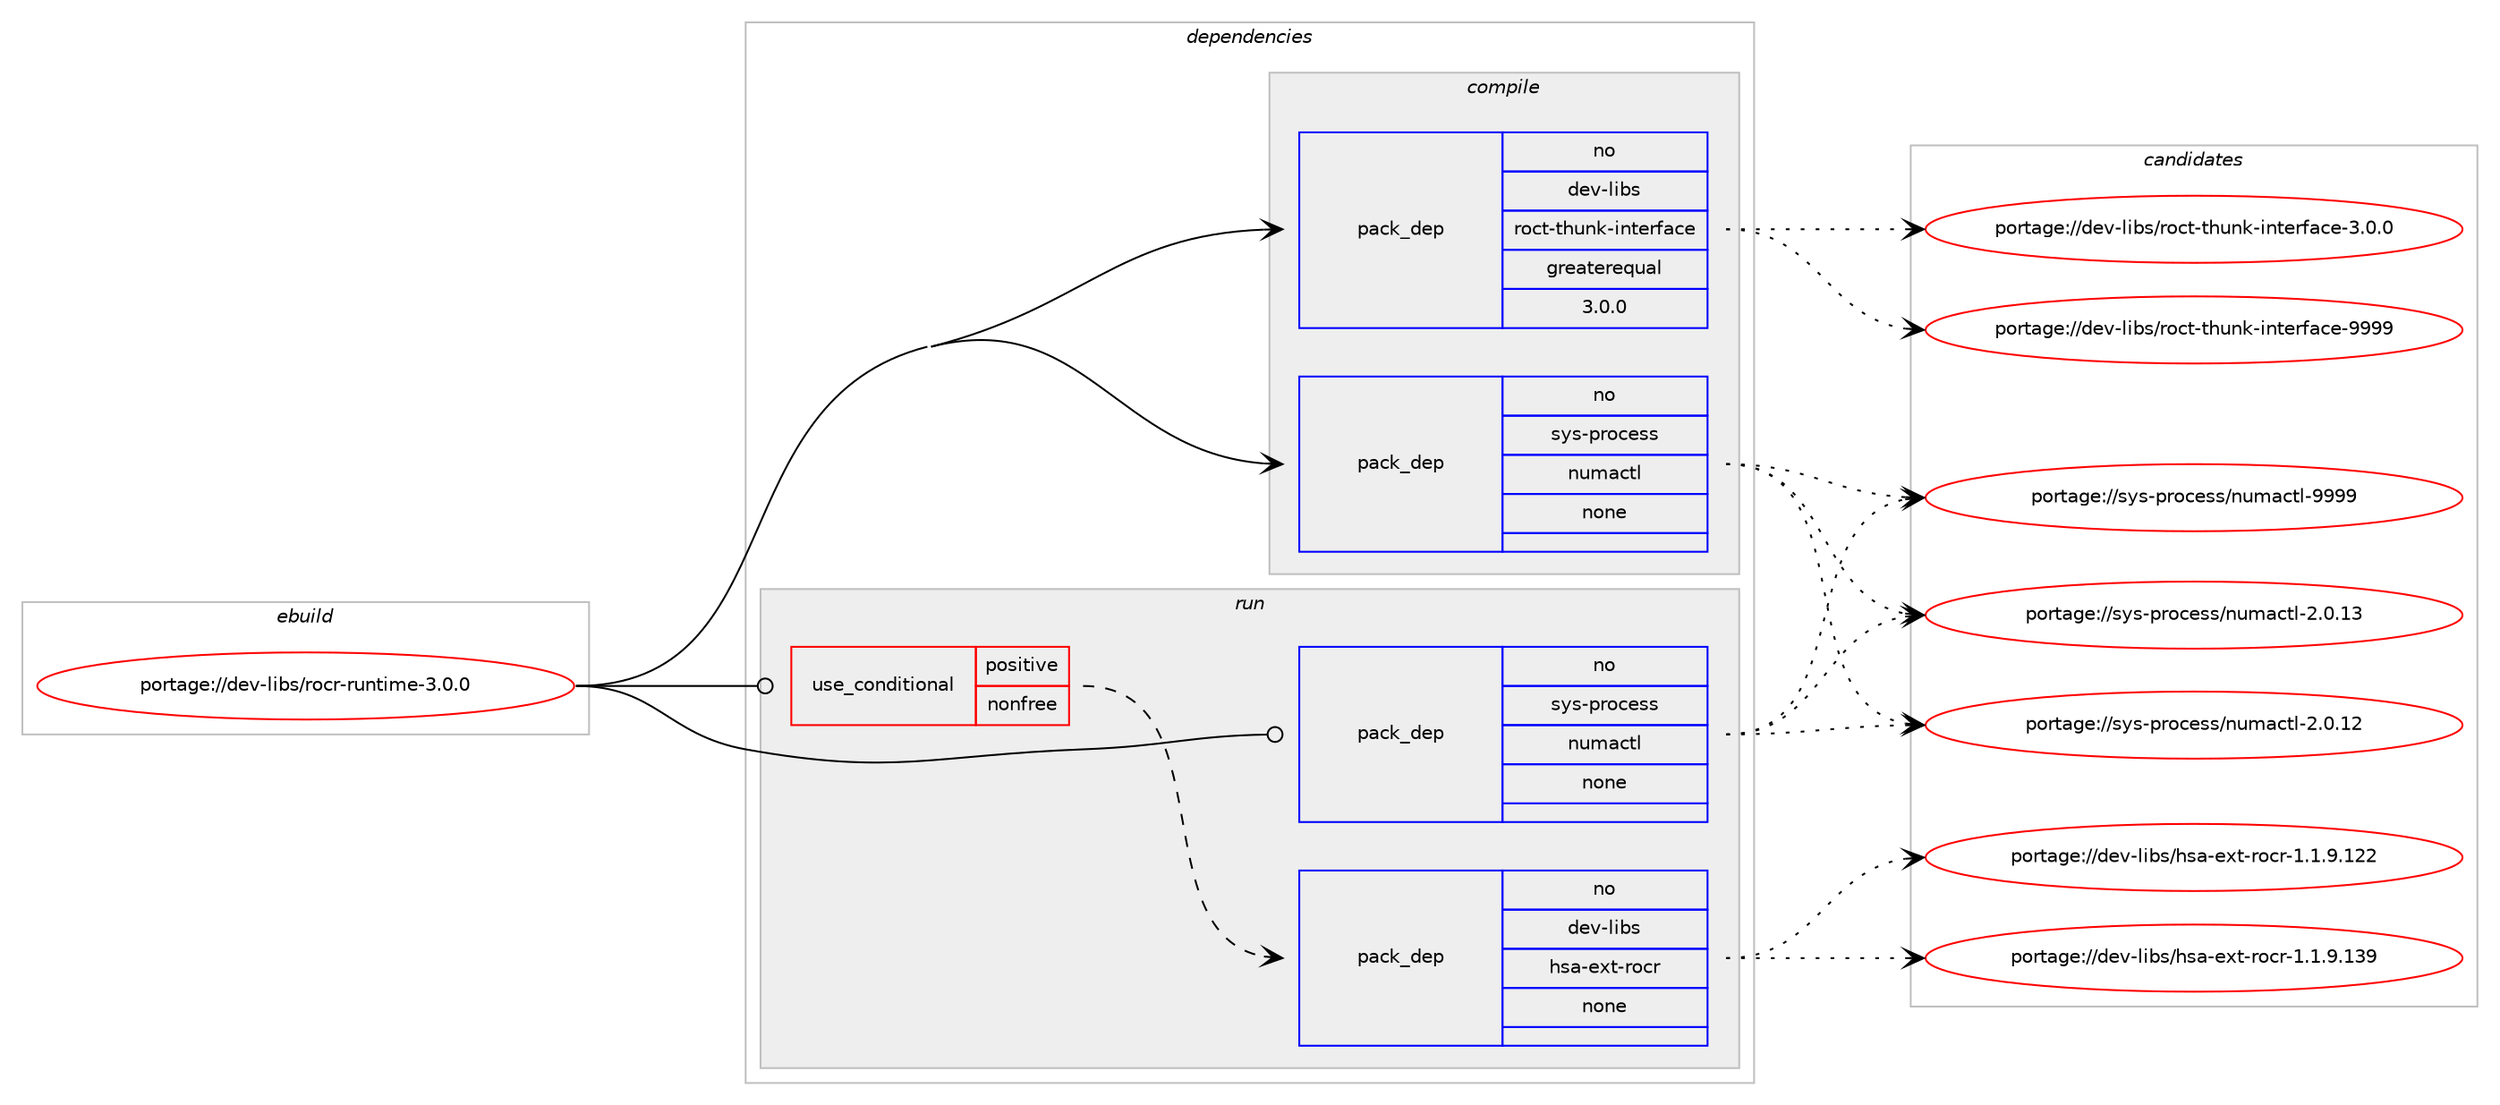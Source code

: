 digraph prolog {

# *************
# Graph options
# *************

newrank=true;
concentrate=true;
compound=true;
graph [rankdir=LR,fontname=Helvetica,fontsize=10,ranksep=1.5];#, ranksep=2.5, nodesep=0.2];
edge  [arrowhead=vee];
node  [fontname=Helvetica,fontsize=10];

# **********
# The ebuild
# **********

subgraph cluster_leftcol {
color=gray;
label=<<i>ebuild</i>>;
id [label="portage://dev-libs/rocr-runtime-3.0.0", color=red, width=4, href="../dev-libs/rocr-runtime-3.0.0.svg"];
}

# ****************
# The dependencies
# ****************

subgraph cluster_midcol {
color=gray;
label=<<i>dependencies</i>>;
subgraph cluster_compile {
fillcolor="#eeeeee";
style=filled;
label=<<i>compile</i>>;
subgraph pack378841 {
dependency508004 [label=<<TABLE BORDER="0" CELLBORDER="1" CELLSPACING="0" CELLPADDING="4" WIDTH="220"><TR><TD ROWSPAN="6" CELLPADDING="30">pack_dep</TD></TR><TR><TD WIDTH="110">no</TD></TR><TR><TD>dev-libs</TD></TR><TR><TD>roct-thunk-interface</TD></TR><TR><TD>greaterequal</TD></TR><TR><TD>3.0.0</TD></TR></TABLE>>, shape=none, color=blue];
}
id:e -> dependency508004:w [weight=20,style="solid",arrowhead="vee"];
subgraph pack378842 {
dependency508005 [label=<<TABLE BORDER="0" CELLBORDER="1" CELLSPACING="0" CELLPADDING="4" WIDTH="220"><TR><TD ROWSPAN="6" CELLPADDING="30">pack_dep</TD></TR><TR><TD WIDTH="110">no</TD></TR><TR><TD>sys-process</TD></TR><TR><TD>numactl</TD></TR><TR><TD>none</TD></TR><TR><TD></TD></TR></TABLE>>, shape=none, color=blue];
}
id:e -> dependency508005:w [weight=20,style="solid",arrowhead="vee"];
}
subgraph cluster_compileandrun {
fillcolor="#eeeeee";
style=filled;
label=<<i>compile and run</i>>;
}
subgraph cluster_run {
fillcolor="#eeeeee";
style=filled;
label=<<i>run</i>>;
subgraph cond123980 {
dependency508006 [label=<<TABLE BORDER="0" CELLBORDER="1" CELLSPACING="0" CELLPADDING="4"><TR><TD ROWSPAN="3" CELLPADDING="10">use_conditional</TD></TR><TR><TD>positive</TD></TR><TR><TD>nonfree</TD></TR></TABLE>>, shape=none, color=red];
subgraph pack378843 {
dependency508007 [label=<<TABLE BORDER="0" CELLBORDER="1" CELLSPACING="0" CELLPADDING="4" WIDTH="220"><TR><TD ROWSPAN="6" CELLPADDING="30">pack_dep</TD></TR><TR><TD WIDTH="110">no</TD></TR><TR><TD>dev-libs</TD></TR><TR><TD>hsa-ext-rocr</TD></TR><TR><TD>none</TD></TR><TR><TD></TD></TR></TABLE>>, shape=none, color=blue];
}
dependency508006:e -> dependency508007:w [weight=20,style="dashed",arrowhead="vee"];
}
id:e -> dependency508006:w [weight=20,style="solid",arrowhead="odot"];
subgraph pack378844 {
dependency508008 [label=<<TABLE BORDER="0" CELLBORDER="1" CELLSPACING="0" CELLPADDING="4" WIDTH="220"><TR><TD ROWSPAN="6" CELLPADDING="30">pack_dep</TD></TR><TR><TD WIDTH="110">no</TD></TR><TR><TD>sys-process</TD></TR><TR><TD>numactl</TD></TR><TR><TD>none</TD></TR><TR><TD></TD></TR></TABLE>>, shape=none, color=blue];
}
id:e -> dependency508008:w [weight=20,style="solid",arrowhead="odot"];
}
}

# **************
# The candidates
# **************

subgraph cluster_choices {
rank=same;
color=gray;
label=<<i>candidates</i>>;

subgraph choice378841 {
color=black;
nodesep=1;
choice10010111845108105981154711411199116451161041171101074510511011610111410297991014557575757 [label="portage://dev-libs/roct-thunk-interface-9999", color=red, width=4,href="../dev-libs/roct-thunk-interface-9999.svg"];
choice1001011184510810598115471141119911645116104117110107451051101161011141029799101455146484648 [label="portage://dev-libs/roct-thunk-interface-3.0.0", color=red, width=4,href="../dev-libs/roct-thunk-interface-3.0.0.svg"];
dependency508004:e -> choice10010111845108105981154711411199116451161041171101074510511011610111410297991014557575757:w [style=dotted,weight="100"];
dependency508004:e -> choice1001011184510810598115471141119911645116104117110107451051101161011141029799101455146484648:w [style=dotted,weight="100"];
}
subgraph choice378842 {
color=black;
nodesep=1;
choice11512111545112114111991011151154711011710997991161084557575757 [label="portage://sys-process/numactl-9999", color=red, width=4,href="../sys-process/numactl-9999.svg"];
choice115121115451121141119910111511547110117109979911610845504648464951 [label="portage://sys-process/numactl-2.0.13", color=red, width=4,href="../sys-process/numactl-2.0.13.svg"];
choice115121115451121141119910111511547110117109979911610845504648464950 [label="portage://sys-process/numactl-2.0.12", color=red, width=4,href="../sys-process/numactl-2.0.12.svg"];
dependency508005:e -> choice11512111545112114111991011151154711011710997991161084557575757:w [style=dotted,weight="100"];
dependency508005:e -> choice115121115451121141119910111511547110117109979911610845504648464951:w [style=dotted,weight="100"];
dependency508005:e -> choice115121115451121141119910111511547110117109979911610845504648464950:w [style=dotted,weight="100"];
}
subgraph choice378843 {
color=black;
nodesep=1;
choice1001011184510810598115471041159745101120116451141119911445494649465746495157 [label="portage://dev-libs/hsa-ext-rocr-1.1.9.139", color=red, width=4,href="../dev-libs/hsa-ext-rocr-1.1.9.139.svg"];
choice1001011184510810598115471041159745101120116451141119911445494649465746495050 [label="portage://dev-libs/hsa-ext-rocr-1.1.9.122", color=red, width=4,href="../dev-libs/hsa-ext-rocr-1.1.9.122.svg"];
dependency508007:e -> choice1001011184510810598115471041159745101120116451141119911445494649465746495157:w [style=dotted,weight="100"];
dependency508007:e -> choice1001011184510810598115471041159745101120116451141119911445494649465746495050:w [style=dotted,weight="100"];
}
subgraph choice378844 {
color=black;
nodesep=1;
choice11512111545112114111991011151154711011710997991161084557575757 [label="portage://sys-process/numactl-9999", color=red, width=4,href="../sys-process/numactl-9999.svg"];
choice115121115451121141119910111511547110117109979911610845504648464951 [label="portage://sys-process/numactl-2.0.13", color=red, width=4,href="../sys-process/numactl-2.0.13.svg"];
choice115121115451121141119910111511547110117109979911610845504648464950 [label="portage://sys-process/numactl-2.0.12", color=red, width=4,href="../sys-process/numactl-2.0.12.svg"];
dependency508008:e -> choice11512111545112114111991011151154711011710997991161084557575757:w [style=dotted,weight="100"];
dependency508008:e -> choice115121115451121141119910111511547110117109979911610845504648464951:w [style=dotted,weight="100"];
dependency508008:e -> choice115121115451121141119910111511547110117109979911610845504648464950:w [style=dotted,weight="100"];
}
}

}
